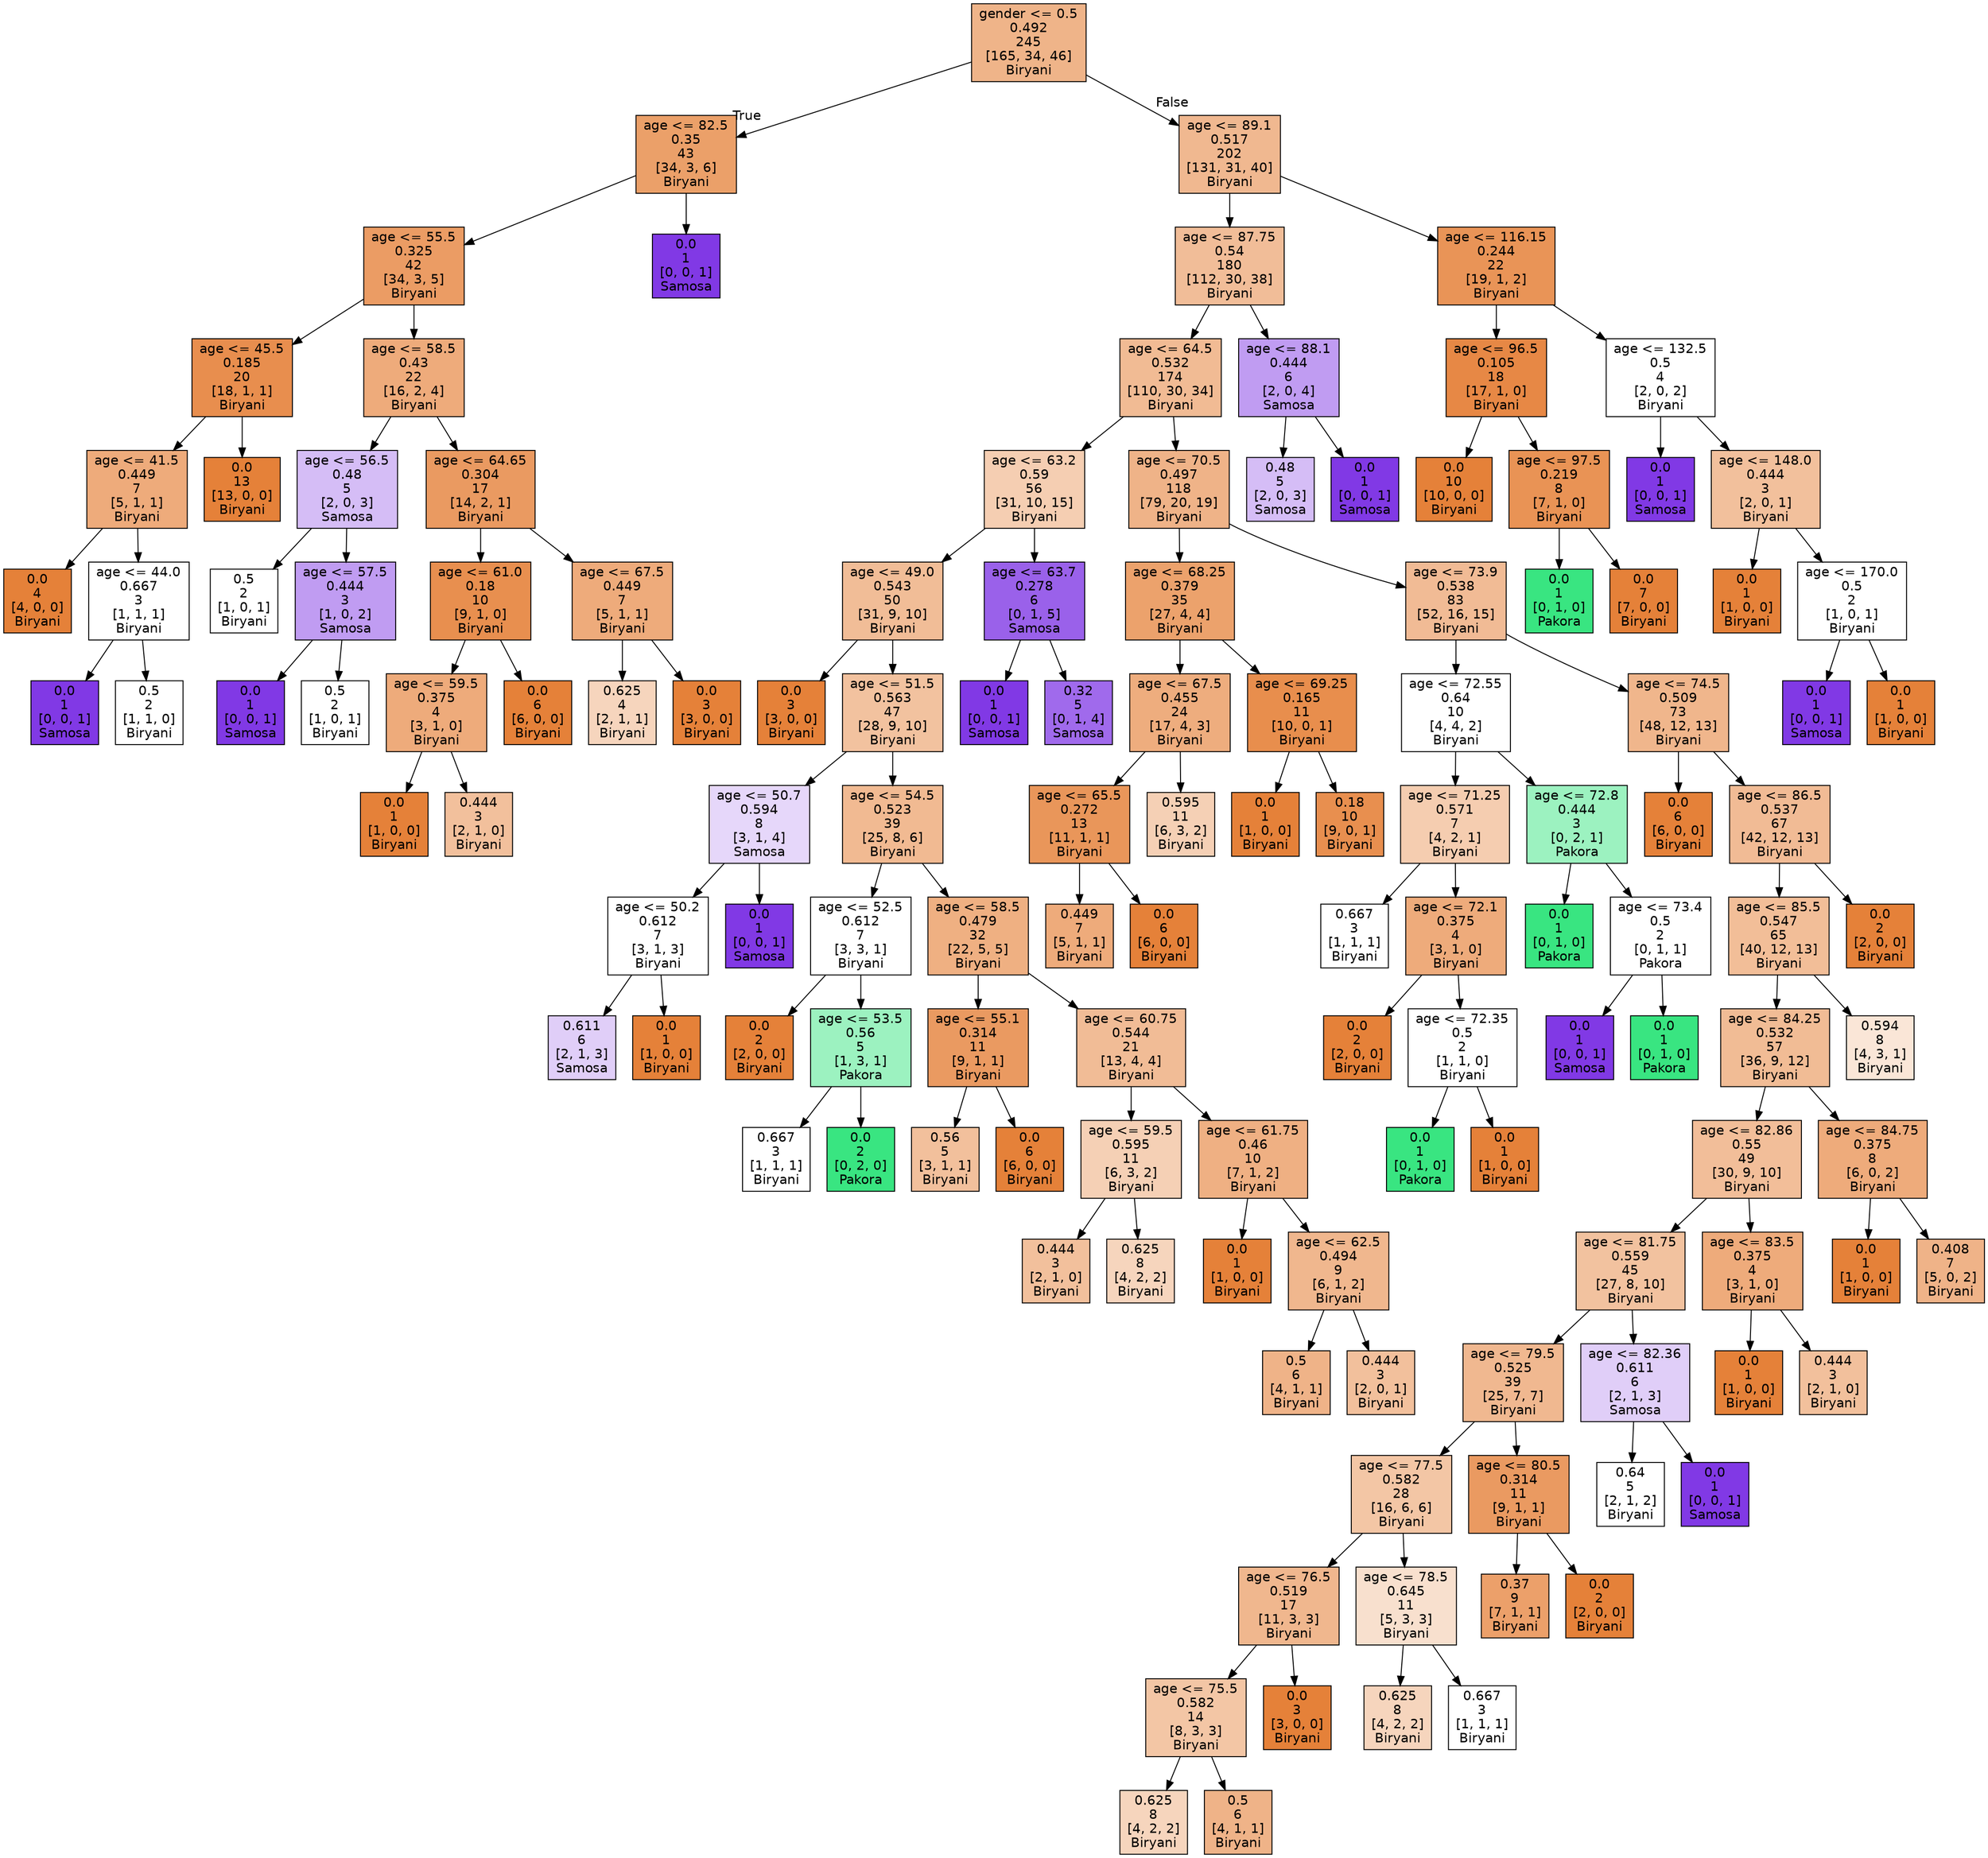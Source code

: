 digraph Tree {
node [shape=box, style="filled", color="black", fontname="helvetica"] ;
edge [fontname="helvetica"] ;
0 [label="gender <= 0.5\n0.492\n245\n[165, 34, 46]\nBiryani", fillcolor="#efb489"] ;
1 [label="age <= 82.5\n0.35\n43\n[34, 3, 6]\nBiryani", fillcolor="#eba069"] ;
0 -> 1 [labeldistance=2.5, labelangle=45, headlabel="True"] ;
2 [label="age <= 55.5\n0.325\n42\n[34, 3, 5]\nBiryani", fillcolor="#eb9c64"] ;
1 -> 2 ;
3 [label="age <= 45.5\n0.185\n20\n[18, 1, 1]\nBiryani", fillcolor="#e88e4e"] ;
2 -> 3 ;
4 [label="age <= 41.5\n0.449\n7\n[5, 1, 1]\nBiryani", fillcolor="#eeab7b"] ;
3 -> 4 ;
5 [label="0.0\n4\n[4, 0, 0]\nBiryani", fillcolor="#e58139"] ;
4 -> 5 ;
6 [label="age <= 44.0\n0.667\n3\n[1, 1, 1]\nBiryani", fillcolor="#ffffff"] ;
4 -> 6 ;
7 [label="0.0\n1\n[0, 0, 1]\nSamosa", fillcolor="#8139e5"] ;
6 -> 7 ;
8 [label="0.5\n2\n[1, 1, 0]\nBiryani", fillcolor="#ffffff"] ;
6 -> 8 ;
9 [label="0.0\n13\n[13, 0, 0]\nBiryani", fillcolor="#e58139"] ;
3 -> 9 ;
10 [label="age <= 58.5\n0.43\n22\n[16, 2, 4]\nBiryani", fillcolor="#eeab7b"] ;
2 -> 10 ;
11 [label="age <= 56.5\n0.48\n5\n[2, 0, 3]\nSamosa", fillcolor="#d5bdf6"] ;
10 -> 11 ;
12 [label="0.5\n2\n[1, 0, 1]\nBiryani", fillcolor="#ffffff"] ;
11 -> 12 ;
13 [label="age <= 57.5\n0.444\n3\n[1, 0, 2]\nSamosa", fillcolor="#c09cf2"] ;
11 -> 13 ;
14 [label="0.0\n1\n[0, 0, 1]\nSamosa", fillcolor="#8139e5"] ;
13 -> 14 ;
15 [label="0.5\n2\n[1, 0, 1]\nBiryani", fillcolor="#ffffff"] ;
13 -> 15 ;
16 [label="age <= 64.65\n0.304\n17\n[14, 2, 1]\nBiryani", fillcolor="#ea9a61"] ;
10 -> 16 ;
17 [label="age <= 61.0\n0.18\n10\n[9, 1, 0]\nBiryani", fillcolor="#e88f4f"] ;
16 -> 17 ;
18 [label="age <= 59.5\n0.375\n4\n[3, 1, 0]\nBiryani", fillcolor="#eeab7b"] ;
17 -> 18 ;
19 [label="0.0\n1\n[1, 0, 0]\nBiryani", fillcolor="#e58139"] ;
18 -> 19 ;
20 [label="0.444\n3\n[2, 1, 0]\nBiryani", fillcolor="#f2c09c"] ;
18 -> 20 ;
21 [label="0.0\n6\n[6, 0, 0]\nBiryani", fillcolor="#e58139"] ;
17 -> 21 ;
22 [label="age <= 67.5\n0.449\n7\n[5, 1, 1]\nBiryani", fillcolor="#eeab7b"] ;
16 -> 22 ;
23 [label="0.625\n4\n[2, 1, 1]\nBiryani", fillcolor="#f6d5bd"] ;
22 -> 23 ;
24 [label="0.0\n3\n[3, 0, 0]\nBiryani", fillcolor="#e58139"] ;
22 -> 24 ;
25 [label="0.0\n1\n[0, 0, 1]\nSamosa", fillcolor="#8139e5"] ;
1 -> 25 ;
26 [label="age <= 89.1\n0.517\n202\n[131, 31, 40]\nBiryani", fillcolor="#f0b890"] ;
0 -> 26 [labeldistance=2.5, labelangle=-45, headlabel="False"] ;
27 [label="age <= 87.75\n0.54\n180\n[112, 30, 38]\nBiryani", fillcolor="#f1bd98"] ;
26 -> 27 ;
28 [label="age <= 64.5\n0.532\n174\n[110, 30, 34]\nBiryani", fillcolor="#f1bb94"] ;
27 -> 28 ;
29 [label="age <= 63.2\n0.59\n56\n[31, 10, 15]\nBiryani", fillcolor="#f5ceb2"] ;
28 -> 29 ;
30 [label="age <= 49.0\n0.543\n50\n[31, 9, 10]\nBiryani", fillcolor="#f1bd97"] ;
29 -> 30 ;
31 [label="0.0\n3\n[3, 0, 0]\nBiryani", fillcolor="#e58139"] ;
30 -> 31 ;
32 [label="age <= 51.5\n0.563\n47\n[28, 9, 10]\nBiryani", fillcolor="#f2c29f"] ;
30 -> 32 ;
33 [label="age <= 50.7\n0.594\n8\n[3, 1, 4]\nSamosa", fillcolor="#e6d7fa"] ;
32 -> 33 ;
34 [label="age <= 50.2\n0.612\n7\n[3, 1, 3]\nBiryani", fillcolor="#ffffff"] ;
33 -> 34 ;
35 [label="0.611\n6\n[2, 1, 3]\nSamosa", fillcolor="#e0cef8"] ;
34 -> 35 ;
36 [label="0.0\n1\n[1, 0, 0]\nBiryani", fillcolor="#e58139"] ;
34 -> 36 ;
37 [label="0.0\n1\n[0, 0, 1]\nSamosa", fillcolor="#8139e5"] ;
33 -> 37 ;
38 [label="age <= 54.5\n0.523\n39\n[25, 8, 6]\nBiryani", fillcolor="#f1ba92"] ;
32 -> 38 ;
39 [label="age <= 52.5\n0.612\n7\n[3, 3, 1]\nBiryani", fillcolor="#ffffff"] ;
38 -> 39 ;
40 [label="0.0\n2\n[2, 0, 0]\nBiryani", fillcolor="#e58139"] ;
39 -> 40 ;
41 [label="age <= 53.5\n0.56\n5\n[1, 3, 1]\nPakora", fillcolor="#9cf2c0"] ;
39 -> 41 ;
42 [label="0.667\n3\n[1, 1, 1]\nBiryani", fillcolor="#ffffff"] ;
41 -> 42 ;
43 [label="0.0\n2\n[0, 2, 0]\nPakora", fillcolor="#39e581"] ;
41 -> 43 ;
44 [label="age <= 58.5\n0.479\n32\n[22, 5, 5]\nBiryani", fillcolor="#efb082"] ;
38 -> 44 ;
45 [label="age <= 55.1\n0.314\n11\n[9, 1, 1]\nBiryani", fillcolor="#ea9a61"] ;
44 -> 45 ;
46 [label="0.56\n5\n[3, 1, 1]\nBiryani", fillcolor="#f2c09c"] ;
45 -> 46 ;
47 [label="0.0\n6\n[6, 0, 0]\nBiryani", fillcolor="#e58139"] ;
45 -> 47 ;
48 [label="age <= 60.75\n0.544\n21\n[13, 4, 4]\nBiryani", fillcolor="#f1bc96"] ;
44 -> 48 ;
49 [label="age <= 59.5\n0.595\n11\n[6, 3, 2]\nBiryani", fillcolor="#f5d0b5"] ;
48 -> 49 ;
50 [label="0.444\n3\n[2, 1, 0]\nBiryani", fillcolor="#f2c09c"] ;
49 -> 50 ;
51 [label="0.625\n8\n[4, 2, 2]\nBiryani", fillcolor="#f6d5bd"] ;
49 -> 51 ;
52 [label="age <= 61.75\n0.46\n10\n[7, 1, 2]\nBiryani", fillcolor="#efb083"] ;
48 -> 52 ;
53 [label="0.0\n1\n[1, 0, 0]\nBiryani", fillcolor="#e58139"] ;
52 -> 53 ;
54 [label="age <= 62.5\n0.494\n9\n[6, 1, 2]\nBiryani", fillcolor="#f0b78e"] ;
52 -> 54 ;
55 [label="0.5\n6\n[4, 1, 1]\nBiryani", fillcolor="#efb388"] ;
54 -> 55 ;
56 [label="0.444\n3\n[2, 0, 1]\nBiryani", fillcolor="#f2c09c"] ;
54 -> 56 ;
57 [label="age <= 63.7\n0.278\n6\n[0, 1, 5]\nSamosa", fillcolor="#9a61ea"] ;
29 -> 57 ;
58 [label="0.0\n1\n[0, 0, 1]\nSamosa", fillcolor="#8139e5"] ;
57 -> 58 ;
59 [label="0.32\n5\n[0, 1, 4]\nSamosa", fillcolor="#a06aec"] ;
57 -> 59 ;
60 [label="age <= 70.5\n0.497\n118\n[79, 20, 19]\nBiryani", fillcolor="#efb388"] ;
28 -> 60 ;
61 [label="age <= 68.25\n0.379\n35\n[27, 4, 4]\nBiryani", fillcolor="#eca26c"] ;
60 -> 61 ;
62 [label="age <= 67.5\n0.455\n24\n[17, 4, 3]\nBiryani", fillcolor="#eead7e"] ;
61 -> 62 ;
63 [label="age <= 65.5\n0.272\n13\n[11, 1, 1]\nBiryani", fillcolor="#e9965a"] ;
62 -> 63 ;
64 [label="0.449\n7\n[5, 1, 1]\nBiryani", fillcolor="#eeab7b"] ;
63 -> 64 ;
65 [label="0.0\n6\n[6, 0, 0]\nBiryani", fillcolor="#e58139"] ;
63 -> 65 ;
66 [label="0.595\n11\n[6, 3, 2]\nBiryani", fillcolor="#f5d0b5"] ;
62 -> 66 ;
67 [label="age <= 69.25\n0.165\n11\n[10, 0, 1]\nBiryani", fillcolor="#e88e4d"] ;
61 -> 67 ;
68 [label="0.0\n1\n[1, 0, 0]\nBiryani", fillcolor="#e58139"] ;
67 -> 68 ;
69 [label="0.18\n10\n[9, 0, 1]\nBiryani", fillcolor="#e88f4f"] ;
67 -> 69 ;
70 [label="age <= 73.9\n0.538\n83\n[52, 16, 15]\nBiryani", fillcolor="#f1bb95"] ;
60 -> 70 ;
71 [label="age <= 72.55\n0.64\n10\n[4, 4, 2]\nBiryani", fillcolor="#ffffff"] ;
70 -> 71 ;
72 [label="age <= 71.25\n0.571\n7\n[4, 2, 1]\nBiryani", fillcolor="#f5cdb0"] ;
71 -> 72 ;
73 [label="0.667\n3\n[1, 1, 1]\nBiryani", fillcolor="#ffffff"] ;
72 -> 73 ;
74 [label="age <= 72.1\n0.375\n4\n[3, 1, 0]\nBiryani", fillcolor="#eeab7b"] ;
72 -> 74 ;
75 [label="0.0\n2\n[2, 0, 0]\nBiryani", fillcolor="#e58139"] ;
74 -> 75 ;
76 [label="age <= 72.35\n0.5\n2\n[1, 1, 0]\nBiryani", fillcolor="#ffffff"] ;
74 -> 76 ;
77 [label="0.0\n1\n[0, 1, 0]\nPakora", fillcolor="#39e581"] ;
76 -> 77 ;
78 [label="0.0\n1\n[1, 0, 0]\nBiryani", fillcolor="#e58139"] ;
76 -> 78 ;
79 [label="age <= 72.8\n0.444\n3\n[0, 2, 1]\nPakora", fillcolor="#9cf2c0"] ;
71 -> 79 ;
80 [label="0.0\n1\n[0, 1, 0]\nPakora", fillcolor="#39e581"] ;
79 -> 80 ;
81 [label="age <= 73.4\n0.5\n2\n[0, 1, 1]\nPakora", fillcolor="#ffffff"] ;
79 -> 81 ;
82 [label="0.0\n1\n[0, 0, 1]\nSamosa", fillcolor="#8139e5"] ;
81 -> 82 ;
83 [label="0.0\n1\n[0, 1, 0]\nPakora", fillcolor="#39e581"] ;
81 -> 83 ;
84 [label="age <= 74.5\n0.509\n73\n[48, 12, 13]\nBiryani", fillcolor="#f0b68c"] ;
70 -> 84 ;
85 [label="0.0\n6\n[6, 0, 0]\nBiryani", fillcolor="#e58139"] ;
84 -> 85 ;
86 [label="age <= 86.5\n0.537\n67\n[42, 12, 13]\nBiryani", fillcolor="#f1bb95"] ;
84 -> 86 ;
87 [label="age <= 85.5\n0.547\n65\n[40, 12, 13]\nBiryani", fillcolor="#f2be98"] ;
86 -> 87 ;
88 [label="age <= 84.25\n0.532\n57\n[36, 9, 12]\nBiryani", fillcolor="#f1bc95"] ;
87 -> 88 ;
89 [label="age <= 82.86\n0.55\n49\n[30, 9, 10]\nBiryani", fillcolor="#f2be99"] ;
88 -> 89 ;
90 [label="age <= 81.75\n0.559\n45\n[27, 8, 10]\nBiryani", fillcolor="#f2c29f"] ;
89 -> 90 ;
91 [label="age <= 79.5\n0.525\n39\n[25, 7, 7]\nBiryani", fillcolor="#f0b890"] ;
90 -> 91 ;
92 [label="age <= 77.5\n0.582\n28\n[16, 6, 6]\nBiryani", fillcolor="#f3c6a5"] ;
91 -> 92 ;
93 [label="age <= 76.5\n0.519\n17\n[11, 3, 3]\nBiryani", fillcolor="#f0b78e"] ;
92 -> 93 ;
94 [label="age <= 75.5\n0.582\n14\n[8, 3, 3]\nBiryani", fillcolor="#f3c6a5"] ;
93 -> 94 ;
95 [label="0.625\n8\n[4, 2, 2]\nBiryani", fillcolor="#f6d5bd"] ;
94 -> 95 ;
96 [label="0.5\n6\n[4, 1, 1]\nBiryani", fillcolor="#efb388"] ;
94 -> 96 ;
97 [label="0.0\n3\n[3, 0, 0]\nBiryani", fillcolor="#e58139"] ;
93 -> 97 ;
98 [label="age <= 78.5\n0.645\n11\n[5, 3, 3]\nBiryani", fillcolor="#f8e0ce"] ;
92 -> 98 ;
99 [label="0.625\n8\n[4, 2, 2]\nBiryani", fillcolor="#f6d5bd"] ;
98 -> 99 ;
100 [label="0.667\n3\n[1, 1, 1]\nBiryani", fillcolor="#ffffff"] ;
98 -> 100 ;
101 [label="age <= 80.5\n0.314\n11\n[9, 1, 1]\nBiryani", fillcolor="#ea9a61"] ;
91 -> 101 ;
102 [label="0.37\n9\n[7, 1, 1]\nBiryani", fillcolor="#eca06a"] ;
101 -> 102 ;
103 [label="0.0\n2\n[2, 0, 0]\nBiryani", fillcolor="#e58139"] ;
101 -> 103 ;
104 [label="age <= 82.36\n0.611\n6\n[2, 1, 3]\nSamosa", fillcolor="#e0cef8"] ;
90 -> 104 ;
105 [label="0.64\n5\n[2, 1, 2]\nBiryani", fillcolor="#ffffff"] ;
104 -> 105 ;
106 [label="0.0\n1\n[0, 0, 1]\nSamosa", fillcolor="#8139e5"] ;
104 -> 106 ;
107 [label="age <= 83.5\n0.375\n4\n[3, 1, 0]\nBiryani", fillcolor="#eeab7b"] ;
89 -> 107 ;
108 [label="0.0\n1\n[1, 0, 0]\nBiryani", fillcolor="#e58139"] ;
107 -> 108 ;
109 [label="0.444\n3\n[2, 1, 0]\nBiryani", fillcolor="#f2c09c"] ;
107 -> 109 ;
110 [label="age <= 84.75\n0.375\n8\n[6, 0, 2]\nBiryani", fillcolor="#eeab7b"] ;
88 -> 110 ;
111 [label="0.0\n1\n[1, 0, 0]\nBiryani", fillcolor="#e58139"] ;
110 -> 111 ;
112 [label="0.408\n7\n[5, 0, 2]\nBiryani", fillcolor="#efb388"] ;
110 -> 112 ;
113 [label="0.594\n8\n[4, 3, 1]\nBiryani", fillcolor="#fae6d7"] ;
87 -> 113 ;
114 [label="0.0\n2\n[2, 0, 0]\nBiryani", fillcolor="#e58139"] ;
86 -> 114 ;
115 [label="age <= 88.1\n0.444\n6\n[2, 0, 4]\nSamosa", fillcolor="#c09cf2"] ;
27 -> 115 ;
116 [label="0.48\n5\n[2, 0, 3]\nSamosa", fillcolor="#d5bdf6"] ;
115 -> 116 ;
117 [label="0.0\n1\n[0, 0, 1]\nSamosa", fillcolor="#8139e5"] ;
115 -> 117 ;
118 [label="age <= 116.15\n0.244\n22\n[19, 1, 2]\nBiryani", fillcolor="#e99457"] ;
26 -> 118 ;
119 [label="age <= 96.5\n0.105\n18\n[17, 1, 0]\nBiryani", fillcolor="#e78845"] ;
118 -> 119 ;
120 [label="0.0\n10\n[10, 0, 0]\nBiryani", fillcolor="#e58139"] ;
119 -> 120 ;
121 [label="age <= 97.5\n0.219\n8\n[7, 1, 0]\nBiryani", fillcolor="#e99355"] ;
119 -> 121 ;
122 [label="0.0\n1\n[0, 1, 0]\nPakora", fillcolor="#39e581"] ;
121 -> 122 ;
123 [label="0.0\n7\n[7, 0, 0]\nBiryani", fillcolor="#e58139"] ;
121 -> 123 ;
124 [label="age <= 132.5\n0.5\n4\n[2, 0, 2]\nBiryani", fillcolor="#ffffff"] ;
118 -> 124 ;
125 [label="0.0\n1\n[0, 0, 1]\nSamosa", fillcolor="#8139e5"] ;
124 -> 125 ;
126 [label="age <= 148.0\n0.444\n3\n[2, 0, 1]\nBiryani", fillcolor="#f2c09c"] ;
124 -> 126 ;
127 [label="0.0\n1\n[1, 0, 0]\nBiryani", fillcolor="#e58139"] ;
126 -> 127 ;
128 [label="age <= 170.0\n0.5\n2\n[1, 0, 1]\nBiryani", fillcolor="#ffffff"] ;
126 -> 128 ;
129 [label="0.0\n1\n[0, 0, 1]\nSamosa", fillcolor="#8139e5"] ;
128 -> 129 ;
130 [label="0.0\n1\n[1, 0, 0]\nBiryani", fillcolor="#e58139"] ;
128 -> 130 ;
}